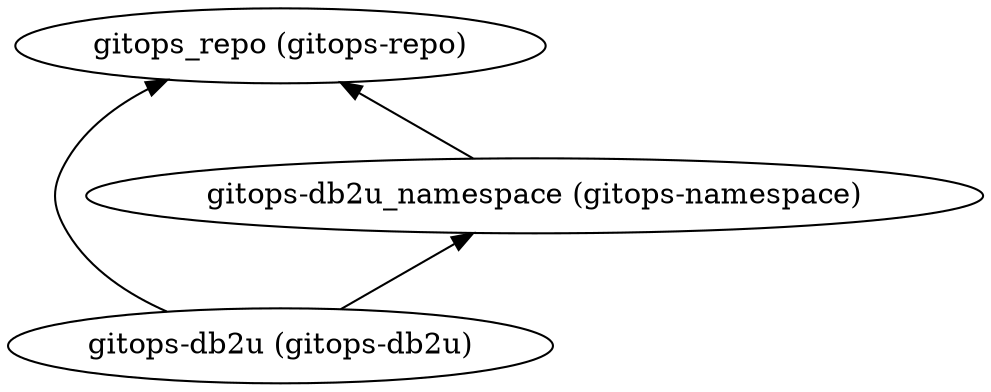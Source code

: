 digraph {
    rankdir="BT"
    "gitops-db2u (gitops-db2u)" -> "gitops_repo (gitops-repo)"
"gitops-db2u (gitops-db2u)" -> "gitops-db2u_namespace (gitops-namespace)"
"gitops-db2u (gitops-db2u)"
"gitops_repo (gitops-repo)"
"gitops-db2u_namespace (gitops-namespace)" -> "gitops_repo (gitops-repo)"
"gitops-db2u_namespace (gitops-namespace)"
  }